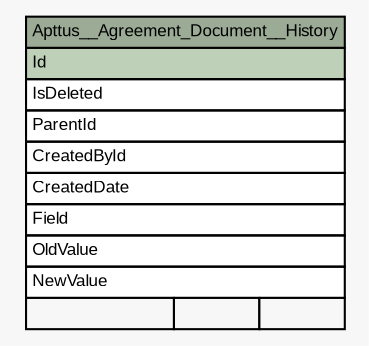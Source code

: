 // dot 2.40.1 on Mac OS X 10.12.6
// SchemaSpy rev 590
digraph "Apttus__Agreement_Document__History" {
  graph [
    rankdir="RL"
    bgcolor="#f7f7f7"
    nodesep="0.18"
    ranksep="0.46"
    fontname="Arial"
    fontsize="8"
  ];
  node [
    fontname="Arial"
    fontsize="8"
    shape="plaintext"
  ];
  edge [
    arrowsize="0.8"
  ];
  "Apttus__Agreement_Document__History" [
    label=<
    <TABLE BORDER="0" CELLBORDER="1" CELLSPACING="0" BGCOLOR="#ffffff">
      <TR><TD COLSPAN="3" BGCOLOR="#9bab96" ALIGN="CENTER">Apttus__Agreement_Document__History</TD></TR>
      <TR><TD PORT="Id" COLSPAN="3" BGCOLOR="#bed1b8" ALIGN="LEFT">Id</TD></TR>
      <TR><TD PORT="IsDeleted" COLSPAN="3" ALIGN="LEFT">IsDeleted</TD></TR>
      <TR><TD PORT="ParentId" COLSPAN="3" ALIGN="LEFT">ParentId</TD></TR>
      <TR><TD PORT="CreatedById" COLSPAN="3" ALIGN="LEFT">CreatedById</TD></TR>
      <TR><TD PORT="CreatedDate" COLSPAN="3" ALIGN="LEFT">CreatedDate</TD></TR>
      <TR><TD PORT="Field" COLSPAN="3" ALIGN="LEFT">Field</TD></TR>
      <TR><TD PORT="OldValue" COLSPAN="3" ALIGN="LEFT">OldValue</TD></TR>
      <TR><TD PORT="NewValue" COLSPAN="3" ALIGN="LEFT">NewValue</TD></TR>
      <TR><TD ALIGN="LEFT" BGCOLOR="#f7f7f7">  </TD><TD ALIGN="RIGHT" BGCOLOR="#f7f7f7">  </TD><TD ALIGN="RIGHT" BGCOLOR="#f7f7f7">  </TD></TR>
    </TABLE>>
    URL="tables/Apttus__Agreement_Document__History.html"
    tooltip="Apttus__Agreement_Document__History"
  ];
}
